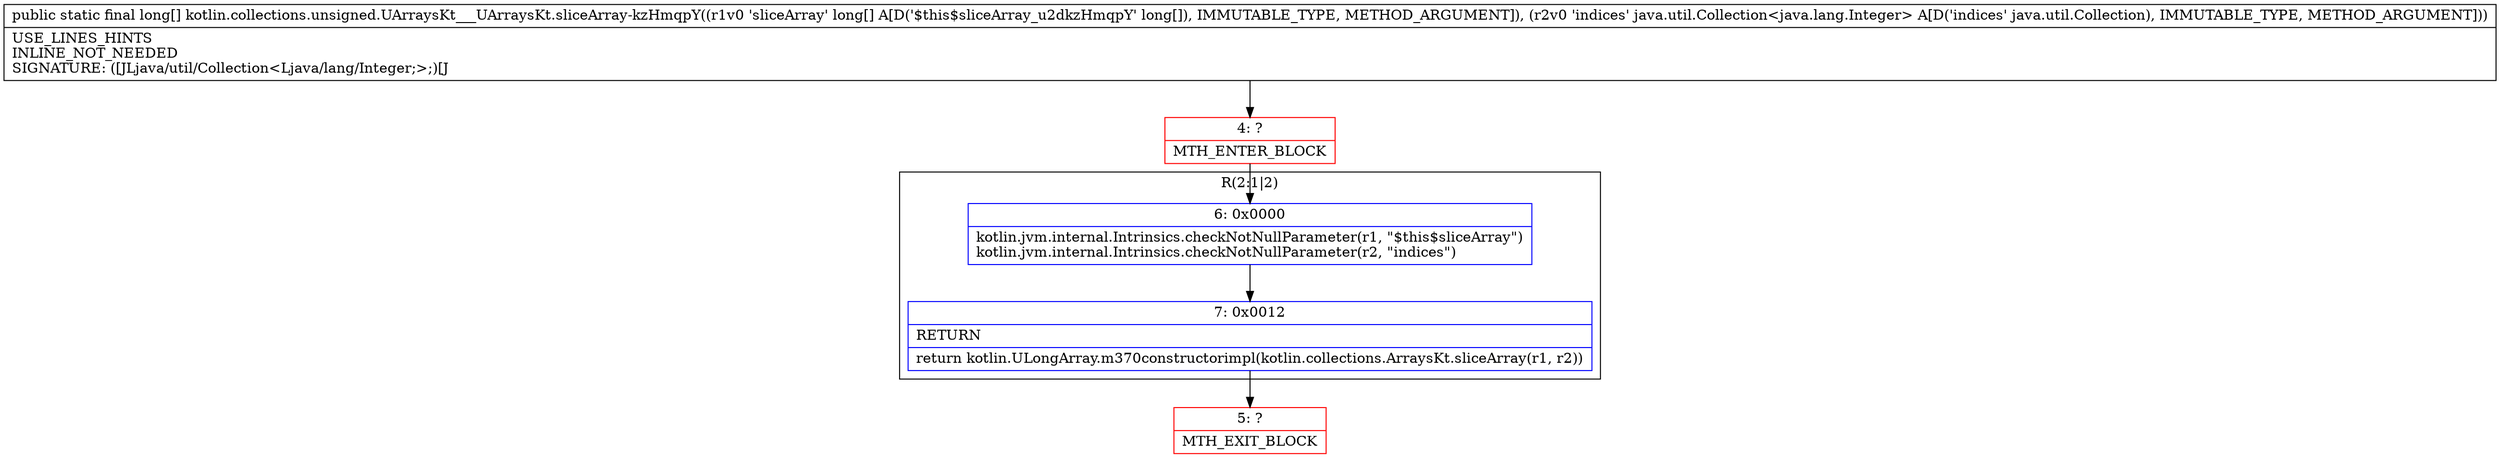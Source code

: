 digraph "CFG forkotlin.collections.unsigned.UArraysKt___UArraysKt.sliceArray\-kzHmqpY([JLjava\/util\/Collection;)[J" {
subgraph cluster_Region_1578446188 {
label = "R(2:1|2)";
node [shape=record,color=blue];
Node_6 [shape=record,label="{6\:\ 0x0000|kotlin.jvm.internal.Intrinsics.checkNotNullParameter(r1, \"$this$sliceArray\")\lkotlin.jvm.internal.Intrinsics.checkNotNullParameter(r2, \"indices\")\l}"];
Node_7 [shape=record,label="{7\:\ 0x0012|RETURN\l|return kotlin.ULongArray.m370constructorimpl(kotlin.collections.ArraysKt.sliceArray(r1, r2))\l}"];
}
Node_4 [shape=record,color=red,label="{4\:\ ?|MTH_ENTER_BLOCK\l}"];
Node_5 [shape=record,color=red,label="{5\:\ ?|MTH_EXIT_BLOCK\l}"];
MethodNode[shape=record,label="{public static final long[] kotlin.collections.unsigned.UArraysKt___UArraysKt.sliceArray\-kzHmqpY((r1v0 'sliceArray' long[] A[D('$this$sliceArray_u2dkzHmqpY' long[]), IMMUTABLE_TYPE, METHOD_ARGUMENT]), (r2v0 'indices' java.util.Collection\<java.lang.Integer\> A[D('indices' java.util.Collection), IMMUTABLE_TYPE, METHOD_ARGUMENT]))  | USE_LINES_HINTS\lINLINE_NOT_NEEDED\lSIGNATURE: ([JLjava\/util\/Collection\<Ljava\/lang\/Integer;\>;)[J\l}"];
MethodNode -> Node_4;Node_6 -> Node_7;
Node_7 -> Node_5;
Node_4 -> Node_6;
}


